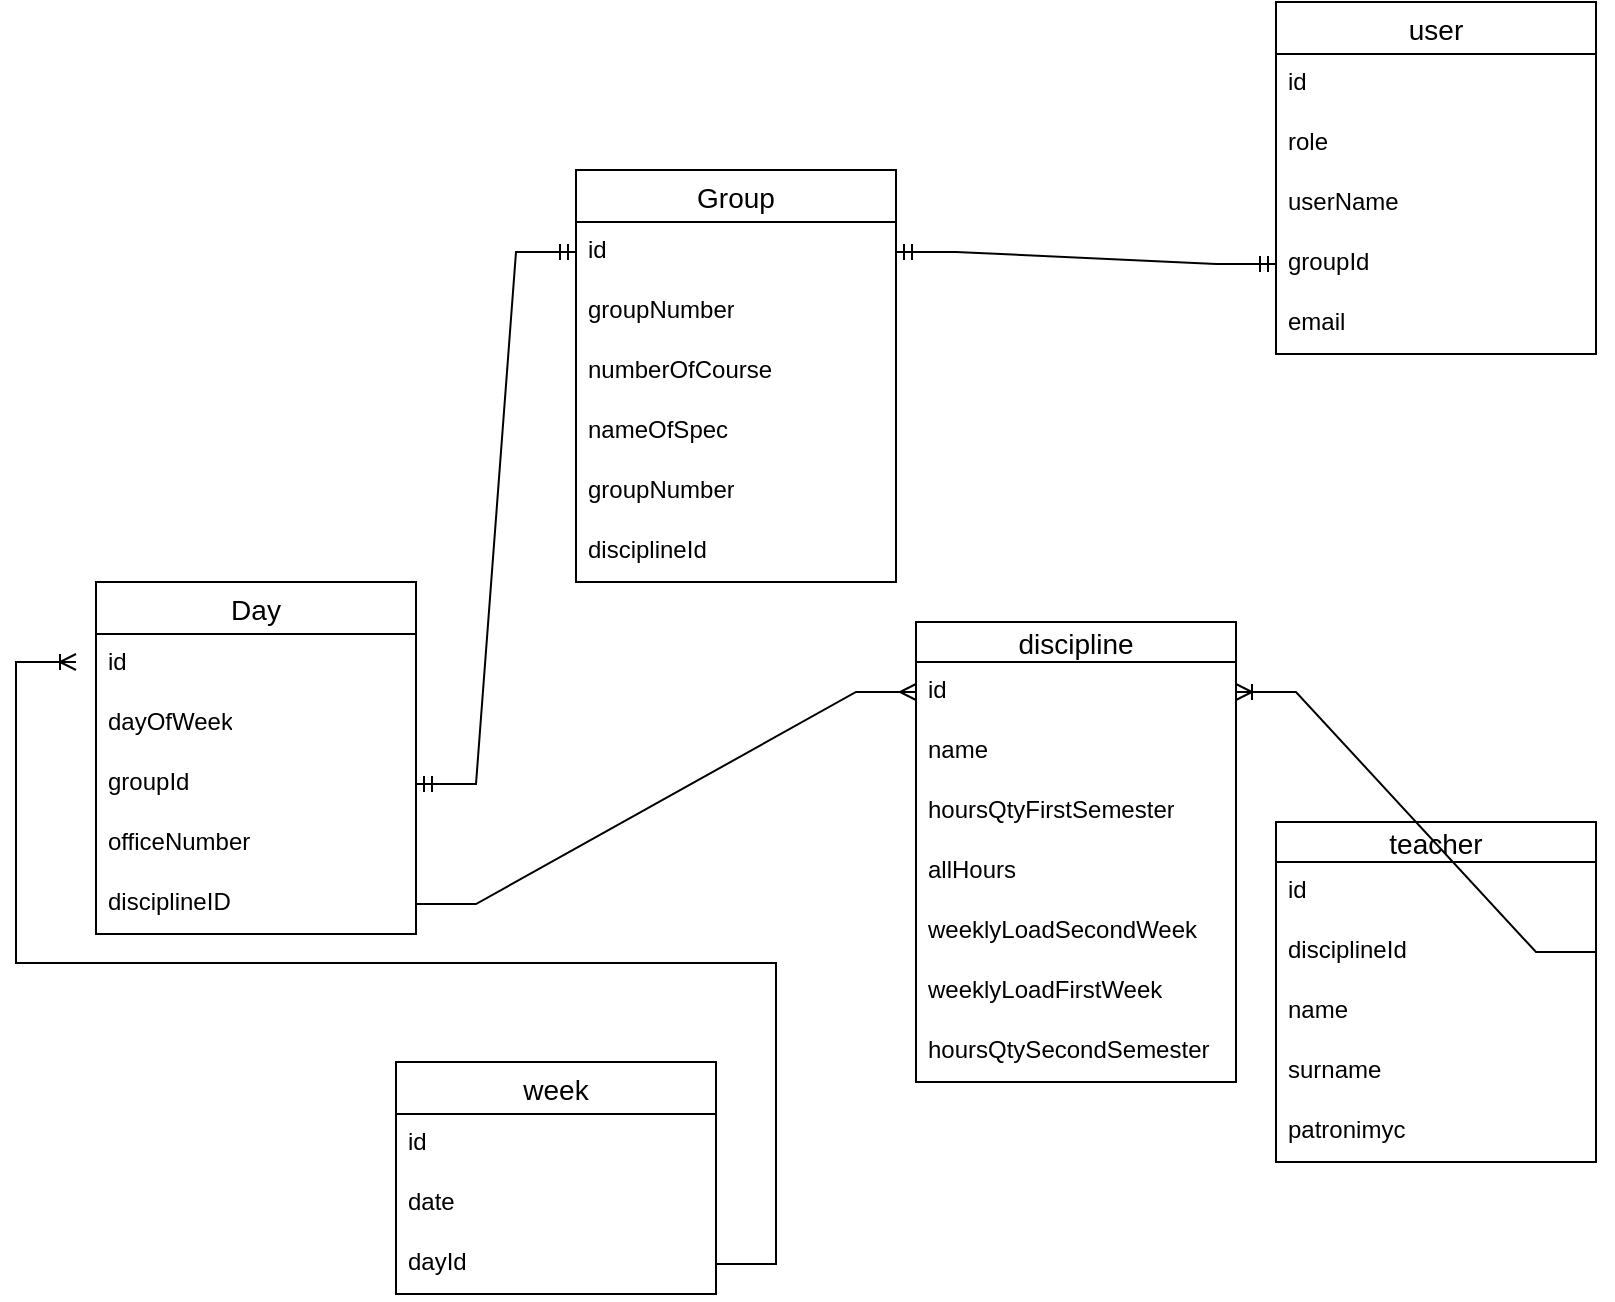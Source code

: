 <mxfile>
    <diagram id="R2lEEEUBdFMjLlhIrx00" name="Page-1">
        <mxGraphModel dx="1679" dy="1508" grid="1" gridSize="10" guides="1" tooltips="1" connect="1" arrows="1" fold="1" page="1" pageScale="1" pageWidth="850" pageHeight="1100" math="0" shadow="0" extFonts="Permanent Marker^https://fonts.googleapis.com/css?family=Permanent+Marker">
            <root>
                <mxCell id="0"/>
                <mxCell id="1" parent="0"/>
                <mxCell id="Cs-kVg0O7wOxbHG9liXa-14" value="user" style="swimlane;fontStyle=0;childLayout=stackLayout;horizontal=1;startSize=26;horizontalStack=0;resizeParent=1;resizeParentMax=0;resizeLast=0;collapsible=1;marginBottom=0;align=center;fontSize=14;" parent="1" vertex="1">
                    <mxGeometry x="460" y="-10" width="160" height="176" as="geometry"/>
                </mxCell>
                <mxCell id="Cs-kVg0O7wOxbHG9liXa-15" value="id" style="text;strokeColor=none;fillColor=none;spacingLeft=4;spacingRight=4;overflow=hidden;rotatable=0;points=[[0,0.5],[1,0.5]];portConstraint=eastwest;fontSize=12;whiteSpace=wrap;html=1;" parent="Cs-kVg0O7wOxbHG9liXa-14" vertex="1">
                    <mxGeometry y="26" width="160" height="30" as="geometry"/>
                </mxCell>
                <mxCell id="Cs-kVg0O7wOxbHG9liXa-16" value="role" style="text;strokeColor=none;fillColor=none;spacingLeft=4;spacingRight=4;overflow=hidden;rotatable=0;points=[[0,0.5],[1,0.5]];portConstraint=eastwest;fontSize=12;whiteSpace=wrap;html=1;" parent="Cs-kVg0O7wOxbHG9liXa-14" vertex="1">
                    <mxGeometry y="56" width="160" height="30" as="geometry"/>
                </mxCell>
                <mxCell id="Cs-kVg0O7wOxbHG9liXa-18" value="userName" style="text;strokeColor=none;fillColor=none;spacingLeft=4;spacingRight=4;overflow=hidden;rotatable=0;points=[[0,0.5],[1,0.5]];portConstraint=eastwest;fontSize=12;whiteSpace=wrap;html=1;" parent="Cs-kVg0O7wOxbHG9liXa-14" vertex="1">
                    <mxGeometry y="86" width="160" height="30" as="geometry"/>
                </mxCell>
                <mxCell id="Cs-kVg0O7wOxbHG9liXa-68" value="groupId" style="text;strokeColor=none;fillColor=none;spacingLeft=4;spacingRight=4;overflow=hidden;rotatable=0;points=[[0,0.5],[1,0.5]];portConstraint=eastwest;fontSize=12;whiteSpace=wrap;html=1;" parent="Cs-kVg0O7wOxbHG9liXa-14" vertex="1">
                    <mxGeometry y="116" width="160" height="30" as="geometry"/>
                </mxCell>
                <mxCell id="Cs-kVg0O7wOxbHG9liXa-20" value="email" style="text;strokeColor=none;fillColor=none;spacingLeft=4;spacingRight=4;overflow=hidden;rotatable=0;points=[[0,0.5],[1,0.5]];portConstraint=eastwest;fontSize=12;whiteSpace=wrap;html=1;" parent="Cs-kVg0O7wOxbHG9liXa-14" vertex="1">
                    <mxGeometry y="146" width="160" height="30" as="geometry"/>
                </mxCell>
                <mxCell id="Cs-kVg0O7wOxbHG9liXa-25" value="discipline" style="swimlane;fontStyle=0;childLayout=stackLayout;horizontal=1;startSize=20;horizontalStack=0;resizeParent=1;resizeParentMax=0;resizeLast=0;collapsible=1;marginBottom=0;align=center;fontSize=14;" parent="1" vertex="1">
                    <mxGeometry x="280" y="300" width="160" height="230" as="geometry"/>
                </mxCell>
                <mxCell id="Cs-kVg0O7wOxbHG9liXa-26" value="id" style="text;strokeColor=none;fillColor=none;spacingLeft=4;spacingRight=4;overflow=hidden;rotatable=0;points=[[0,0.5],[1,0.5]];portConstraint=eastwest;fontSize=12;whiteSpace=wrap;html=1;" parent="Cs-kVg0O7wOxbHG9liXa-25" vertex="1">
                    <mxGeometry y="20" width="160" height="30" as="geometry"/>
                </mxCell>
                <mxCell id="Cs-kVg0O7wOxbHG9liXa-33" value="name" style="text;strokeColor=none;fillColor=none;spacingLeft=4;spacingRight=4;overflow=hidden;rotatable=0;points=[[0,0.5],[1,0.5]];portConstraint=eastwest;fontSize=12;whiteSpace=wrap;html=1;" parent="Cs-kVg0O7wOxbHG9liXa-25" vertex="1">
                    <mxGeometry y="50" width="160" height="30" as="geometry"/>
                </mxCell>
                <mxCell id="Yn4LX63YGYyof2IAPlPw-6" value="hoursQtyFirstSemester" style="text;strokeColor=none;fillColor=none;spacingLeft=4;spacingRight=4;overflow=hidden;rotatable=0;points=[[0,0.5],[1,0.5]];portConstraint=eastwest;fontSize=12;whiteSpace=wrap;html=1;" parent="Cs-kVg0O7wOxbHG9liXa-25" vertex="1">
                    <mxGeometry y="80" width="160" height="30" as="geometry"/>
                </mxCell>
                <mxCell id="Yn4LX63YGYyof2IAPlPw-10" value="allHours" style="text;strokeColor=none;fillColor=none;spacingLeft=4;spacingRight=4;overflow=hidden;rotatable=0;points=[[0,0.5],[1,0.5]];portConstraint=eastwest;fontSize=12;whiteSpace=wrap;html=1;" parent="Cs-kVg0O7wOxbHG9liXa-25" vertex="1">
                    <mxGeometry y="110" width="160" height="30" as="geometry"/>
                </mxCell>
                <mxCell id="Yn4LX63YGYyof2IAPlPw-8" value="weeklyLoadSecondWeek" style="text;strokeColor=none;fillColor=none;spacingLeft=4;spacingRight=4;overflow=hidden;rotatable=0;points=[[0,0.5],[1,0.5]];portConstraint=eastwest;fontSize=12;whiteSpace=wrap;html=1;" parent="Cs-kVg0O7wOxbHG9liXa-25" vertex="1">
                    <mxGeometry y="140" width="160" height="30" as="geometry"/>
                </mxCell>
                <mxCell id="Yn4LX63YGYyof2IAPlPw-5" value="weeklyLoadFirstWeek" style="text;strokeColor=none;fillColor=none;spacingLeft=4;spacingRight=4;overflow=hidden;rotatable=0;points=[[0,0.5],[1,0.5]];portConstraint=eastwest;fontSize=12;whiteSpace=wrap;html=1;" parent="Cs-kVg0O7wOxbHG9liXa-25" vertex="1">
                    <mxGeometry y="170" width="160" height="30" as="geometry"/>
                </mxCell>
                <mxCell id="Yn4LX63YGYyof2IAPlPw-7" value="hoursQtySecondSemester" style="text;strokeColor=none;fillColor=none;spacingLeft=4;spacingRight=4;overflow=hidden;rotatable=0;points=[[0,0.5],[1,0.5]];portConstraint=eastwest;fontSize=12;whiteSpace=wrap;html=1;" parent="Cs-kVg0O7wOxbHG9liXa-25" vertex="1">
                    <mxGeometry y="200" width="160" height="30" as="geometry"/>
                </mxCell>
                <mxCell id="Cs-kVg0O7wOxbHG9liXa-34" value="teacher" style="swimlane;fontStyle=0;childLayout=stackLayout;horizontal=1;startSize=20;horizontalStack=0;resizeParent=1;resizeParentMax=0;resizeLast=0;collapsible=1;marginBottom=0;align=center;fontSize=14;" parent="1" vertex="1">
                    <mxGeometry x="460" y="400" width="160" height="170" as="geometry"/>
                </mxCell>
                <mxCell id="Cs-kVg0O7wOxbHG9liXa-35" value="id" style="text;strokeColor=none;fillColor=none;spacingLeft=4;spacingRight=4;overflow=hidden;rotatable=0;points=[[0,0.5],[1,0.5]];portConstraint=eastwest;fontSize=12;whiteSpace=wrap;html=1;" parent="Cs-kVg0O7wOxbHG9liXa-34" vertex="1">
                    <mxGeometry y="20" width="160" height="30" as="geometry"/>
                </mxCell>
                <mxCell id="Cs-kVg0O7wOxbHG9liXa-40" value="disciplineId" style="text;strokeColor=none;fillColor=none;spacingLeft=4;spacingRight=4;overflow=hidden;rotatable=0;points=[[0,0.5],[1,0.5]];portConstraint=eastwest;fontSize=12;whiteSpace=wrap;html=1;" parent="Cs-kVg0O7wOxbHG9liXa-34" vertex="1">
                    <mxGeometry y="50" width="160" height="30" as="geometry"/>
                </mxCell>
                <mxCell id="Cs-kVg0O7wOxbHG9liXa-36" value="name" style="text;strokeColor=none;fillColor=none;spacingLeft=4;spacingRight=4;overflow=hidden;rotatable=0;points=[[0,0.5],[1,0.5]];portConstraint=eastwest;fontSize=12;whiteSpace=wrap;html=1;" parent="Cs-kVg0O7wOxbHG9liXa-34" vertex="1">
                    <mxGeometry y="80" width="160" height="30" as="geometry"/>
                </mxCell>
                <mxCell id="Cs-kVg0O7wOxbHG9liXa-39" value="surname" style="text;strokeColor=none;fillColor=none;spacingLeft=4;spacingRight=4;overflow=hidden;rotatable=0;points=[[0,0.5],[1,0.5]];portConstraint=eastwest;fontSize=12;whiteSpace=wrap;html=1;" parent="Cs-kVg0O7wOxbHG9liXa-34" vertex="1">
                    <mxGeometry y="110" width="160" height="30" as="geometry"/>
                </mxCell>
                <mxCell id="Cs-kVg0O7wOxbHG9liXa-38" value="patronimyc" style="text;strokeColor=none;fillColor=none;spacingLeft=4;spacingRight=4;overflow=hidden;rotatable=0;points=[[0,0.5],[1,0.5]];portConstraint=eastwest;fontSize=12;whiteSpace=wrap;html=1;" parent="Cs-kVg0O7wOxbHG9liXa-34" vertex="1">
                    <mxGeometry y="140" width="160" height="30" as="geometry"/>
                </mxCell>
                <mxCell id="Cs-kVg0O7wOxbHG9liXa-41" value="" style="edgeStyle=entityRelationEdgeStyle;fontSize=12;html=1;endArrow=ERoneToMany;rounded=0;entryX=1;entryY=0.5;entryDx=0;entryDy=0;exitX=1;exitY=0.5;exitDx=0;exitDy=0;" parent="1" source="Cs-kVg0O7wOxbHG9liXa-40" target="Cs-kVg0O7wOxbHG9liXa-26" edge="1">
                    <mxGeometry width="100" height="100" relative="1" as="geometry">
                        <mxPoint x="620" y="430" as="sourcePoint"/>
                        <mxPoint x="720" y="330" as="targetPoint"/>
                    </mxGeometry>
                </mxCell>
                <mxCell id="Cs-kVg0O7wOxbHG9liXa-42" value="Group" style="swimlane;fontStyle=0;childLayout=stackLayout;horizontal=1;startSize=26;horizontalStack=0;resizeParent=1;resizeParentMax=0;resizeLast=0;collapsible=1;marginBottom=0;align=center;fontSize=14;" parent="1" vertex="1">
                    <mxGeometry x="110" y="74" width="160" height="206" as="geometry"/>
                </mxCell>
                <mxCell id="Cs-kVg0O7wOxbHG9liXa-43" value="id" style="text;strokeColor=none;fillColor=none;spacingLeft=4;spacingRight=4;overflow=hidden;rotatable=0;points=[[0,0.5],[1,0.5]];portConstraint=eastwest;fontSize=12;whiteSpace=wrap;html=1;" parent="Cs-kVg0O7wOxbHG9liXa-42" vertex="1">
                    <mxGeometry y="26" width="160" height="30" as="geometry"/>
                </mxCell>
                <mxCell id="Cs-kVg0O7wOxbHG9liXa-44" value="groupNumber" style="text;strokeColor=none;fillColor=none;spacingLeft=4;spacingRight=4;overflow=hidden;rotatable=0;points=[[0,0.5],[1,0.5]];portConstraint=eastwest;fontSize=12;whiteSpace=wrap;html=1;" parent="Cs-kVg0O7wOxbHG9liXa-42" vertex="1">
                    <mxGeometry y="56" width="160" height="30" as="geometry"/>
                </mxCell>
                <mxCell id="Cs-kVg0O7wOxbHG9liXa-70" value="numberOfCourse" style="text;strokeColor=none;fillColor=none;spacingLeft=4;spacingRight=4;overflow=hidden;rotatable=0;points=[[0,0.5],[1,0.5]];portConstraint=eastwest;fontSize=12;whiteSpace=wrap;html=1;" parent="Cs-kVg0O7wOxbHG9liXa-42" vertex="1">
                    <mxGeometry y="86" width="160" height="30" as="geometry"/>
                </mxCell>
                <mxCell id="Cs-kVg0O7wOxbHG9liXa-72" value="nameOfSpec" style="text;strokeColor=none;fillColor=none;spacingLeft=4;spacingRight=4;overflow=hidden;rotatable=0;points=[[0,0.5],[1,0.5]];portConstraint=eastwest;fontSize=12;whiteSpace=wrap;html=1;" parent="Cs-kVg0O7wOxbHG9liXa-42" vertex="1">
                    <mxGeometry y="116" width="160" height="30" as="geometry"/>
                </mxCell>
                <mxCell id="Cs-kVg0O7wOxbHG9liXa-71" value="groupNumber" style="text;strokeColor=none;fillColor=none;spacingLeft=4;spacingRight=4;overflow=hidden;rotatable=0;points=[[0,0.5],[1,0.5]];portConstraint=eastwest;fontSize=12;whiteSpace=wrap;html=1;" parent="Cs-kVg0O7wOxbHG9liXa-42" vertex="1">
                    <mxGeometry y="146" width="160" height="30" as="geometry"/>
                </mxCell>
                <mxCell id="Cs-kVg0O7wOxbHG9liXa-45" value="disciplineId" style="text;strokeColor=none;fillColor=none;spacingLeft=4;spacingRight=4;overflow=hidden;rotatable=0;points=[[0,0.5],[1,0.5]];portConstraint=eastwest;fontSize=12;whiteSpace=wrap;html=1;" parent="Cs-kVg0O7wOxbHG9liXa-42" vertex="1">
                    <mxGeometry y="176" width="160" height="30" as="geometry"/>
                </mxCell>
                <mxCell id="Cs-kVg0O7wOxbHG9liXa-47" value="Day" style="swimlane;fontStyle=0;childLayout=stackLayout;horizontal=1;startSize=26;horizontalStack=0;resizeParent=1;resizeParentMax=0;resizeLast=0;collapsible=1;marginBottom=0;align=center;fontSize=14;" parent="1" vertex="1">
                    <mxGeometry x="-130" y="280" width="160" height="176" as="geometry"/>
                </mxCell>
                <mxCell id="Cs-kVg0O7wOxbHG9liXa-48" value="id" style="text;strokeColor=none;fillColor=none;spacingLeft=4;spacingRight=4;overflow=hidden;rotatable=0;points=[[0,0.5],[1,0.5]];portConstraint=eastwest;fontSize=12;whiteSpace=wrap;html=1;" parent="Cs-kVg0O7wOxbHG9liXa-47" vertex="1">
                    <mxGeometry y="26" width="160" height="30" as="geometry"/>
                </mxCell>
                <mxCell id="Cs-kVg0O7wOxbHG9liXa-49" value="dayOfWeek" style="text;strokeColor=none;fillColor=none;spacingLeft=4;spacingRight=4;overflow=hidden;rotatable=0;points=[[0,0.5],[1,0.5]];portConstraint=eastwest;fontSize=12;whiteSpace=wrap;html=1;" parent="Cs-kVg0O7wOxbHG9liXa-47" vertex="1">
                    <mxGeometry y="56" width="160" height="30" as="geometry"/>
                </mxCell>
                <mxCell id="Cs-kVg0O7wOxbHG9liXa-50" value="groupId" style="text;strokeColor=none;fillColor=none;spacingLeft=4;spacingRight=4;overflow=hidden;rotatable=0;points=[[0,0.5],[1,0.5]];portConstraint=eastwest;fontSize=12;whiteSpace=wrap;html=1;" parent="Cs-kVg0O7wOxbHG9liXa-47" vertex="1">
                    <mxGeometry y="86" width="160" height="30" as="geometry"/>
                </mxCell>
                <mxCell id="Cs-kVg0O7wOxbHG9liXa-66" value="officeNumber" style="text;strokeColor=none;fillColor=none;spacingLeft=4;spacingRight=4;overflow=hidden;rotatable=0;points=[[0,0.5],[1,0.5]];portConstraint=eastwest;fontSize=12;whiteSpace=wrap;html=1;" parent="Cs-kVg0O7wOxbHG9liXa-47" vertex="1">
                    <mxGeometry y="116" width="160" height="30" as="geometry"/>
                </mxCell>
                <mxCell id="Cs-kVg0O7wOxbHG9liXa-63" value="disciplineID" style="text;strokeColor=none;fillColor=none;spacingLeft=4;spacingRight=4;overflow=hidden;rotatable=0;points=[[0,0.5],[1,0.5]];portConstraint=eastwest;fontSize=12;whiteSpace=wrap;html=1;" parent="Cs-kVg0O7wOxbHG9liXa-47" vertex="1">
                    <mxGeometry y="146" width="160" height="30" as="geometry"/>
                </mxCell>
                <mxCell id="Cs-kVg0O7wOxbHG9liXa-51" value="" style="edgeStyle=entityRelationEdgeStyle;fontSize=12;html=1;endArrow=ERmandOne;startArrow=ERmandOne;rounded=0;entryX=1;entryY=0.5;entryDx=0;entryDy=0;exitX=0;exitY=0.5;exitDx=0;exitDy=0;" parent="1" source="Cs-kVg0O7wOxbHG9liXa-43" target="Cs-kVg0O7wOxbHG9liXa-50" edge="1">
                    <mxGeometry width="100" height="100" relative="1" as="geometry">
                        <mxPoint x="110" y="440" as="sourcePoint"/>
                        <mxPoint x="200" y="640" as="targetPoint"/>
                        <Array as="points">
                            <mxPoint x="190" y="450"/>
                            <mxPoint x="140" y="450"/>
                            <mxPoint x="170" y="440"/>
                        </Array>
                    </mxGeometry>
                </mxCell>
                <mxCell id="Cs-kVg0O7wOxbHG9liXa-53" value="week" style="swimlane;fontStyle=0;childLayout=stackLayout;horizontal=1;startSize=26;horizontalStack=0;resizeParent=1;resizeParentMax=0;resizeLast=0;collapsible=1;marginBottom=0;align=center;fontSize=14;" parent="1" vertex="1">
                    <mxGeometry x="20" y="520" width="160" height="116" as="geometry"/>
                </mxCell>
                <mxCell id="Cs-kVg0O7wOxbHG9liXa-54" value="id" style="text;strokeColor=none;fillColor=none;spacingLeft=4;spacingRight=4;overflow=hidden;rotatable=0;points=[[0,0.5],[1,0.5]];portConstraint=eastwest;fontSize=12;whiteSpace=wrap;html=1;" parent="Cs-kVg0O7wOxbHG9liXa-53" vertex="1">
                    <mxGeometry y="26" width="160" height="30" as="geometry"/>
                </mxCell>
                <mxCell id="Cs-kVg0O7wOxbHG9liXa-55" value="date" style="text;strokeColor=none;fillColor=none;spacingLeft=4;spacingRight=4;overflow=hidden;rotatable=0;points=[[0,0.5],[1,0.5]];portConstraint=eastwest;fontSize=12;whiteSpace=wrap;html=1;" parent="Cs-kVg0O7wOxbHG9liXa-53" vertex="1">
                    <mxGeometry y="56" width="160" height="30" as="geometry"/>
                </mxCell>
                <mxCell id="Cs-kVg0O7wOxbHG9liXa-56" value="dayId" style="text;strokeColor=none;fillColor=none;spacingLeft=4;spacingRight=4;overflow=hidden;rotatable=0;points=[[0,0.5],[1,0.5]];portConstraint=eastwest;fontSize=12;whiteSpace=wrap;html=1;" parent="Cs-kVg0O7wOxbHG9liXa-53" vertex="1">
                    <mxGeometry y="86" width="160" height="30" as="geometry"/>
                </mxCell>
                <mxCell id="Cs-kVg0O7wOxbHG9liXa-62" value="" style="edgeStyle=entityRelationEdgeStyle;fontSize=12;html=1;endArrow=ERoneToMany;rounded=0;exitX=1;exitY=0.5;exitDx=0;exitDy=0;" parent="1" source="Cs-kVg0O7wOxbHG9liXa-56" edge="1">
                    <mxGeometry width="100" height="100" relative="1" as="geometry">
                        <mxPoint x="-140" y="650" as="sourcePoint"/>
                        <mxPoint x="-140" y="320" as="targetPoint"/>
                        <Array as="points">
                            <mxPoint x="-250" y="600"/>
                            <mxPoint x="-50" y="630"/>
                            <mxPoint x="-180" y="550"/>
                            <mxPoint x="-280" y="590"/>
                            <mxPoint x="-330" y="620"/>
                        </Array>
                    </mxGeometry>
                </mxCell>
                <mxCell id="Cs-kVg0O7wOxbHG9liXa-64" value="" style="edgeStyle=entityRelationEdgeStyle;fontSize=12;html=1;endArrow=ERmany;rounded=0;exitX=1;exitY=0.5;exitDx=0;exitDy=0;entryX=0;entryY=0.5;entryDx=0;entryDy=0;" parent="1" source="Cs-kVg0O7wOxbHG9liXa-63" target="Cs-kVg0O7wOxbHG9liXa-26" edge="1">
                    <mxGeometry width="100" height="100" relative="1" as="geometry">
                        <mxPoint x="140" y="280" as="sourcePoint"/>
                        <mxPoint x="240" y="180" as="targetPoint"/>
                    </mxGeometry>
                </mxCell>
                <mxCell id="Cs-kVg0O7wOxbHG9liXa-69" value="" style="edgeStyle=entityRelationEdgeStyle;fontSize=12;html=1;endArrow=ERmandOne;startArrow=ERmandOne;rounded=0;entryX=1;entryY=0.5;entryDx=0;entryDy=0;exitX=0;exitY=0.5;exitDx=0;exitDy=0;" parent="1" source="Cs-kVg0O7wOxbHG9liXa-68" target="Cs-kVg0O7wOxbHG9liXa-43" edge="1">
                    <mxGeometry width="100" height="100" relative="1" as="geometry">
                        <mxPoint x="410" y="110" as="sourcePoint"/>
                        <mxPoint x="310" y="330" as="targetPoint"/>
                        <Array as="points">
                            <mxPoint x="470" y="399"/>
                            <mxPoint x="420" y="399"/>
                            <mxPoint x="450" y="389"/>
                        </Array>
                    </mxGeometry>
                </mxCell>
            </root>
        </mxGraphModel>
    </diagram>
</mxfile>